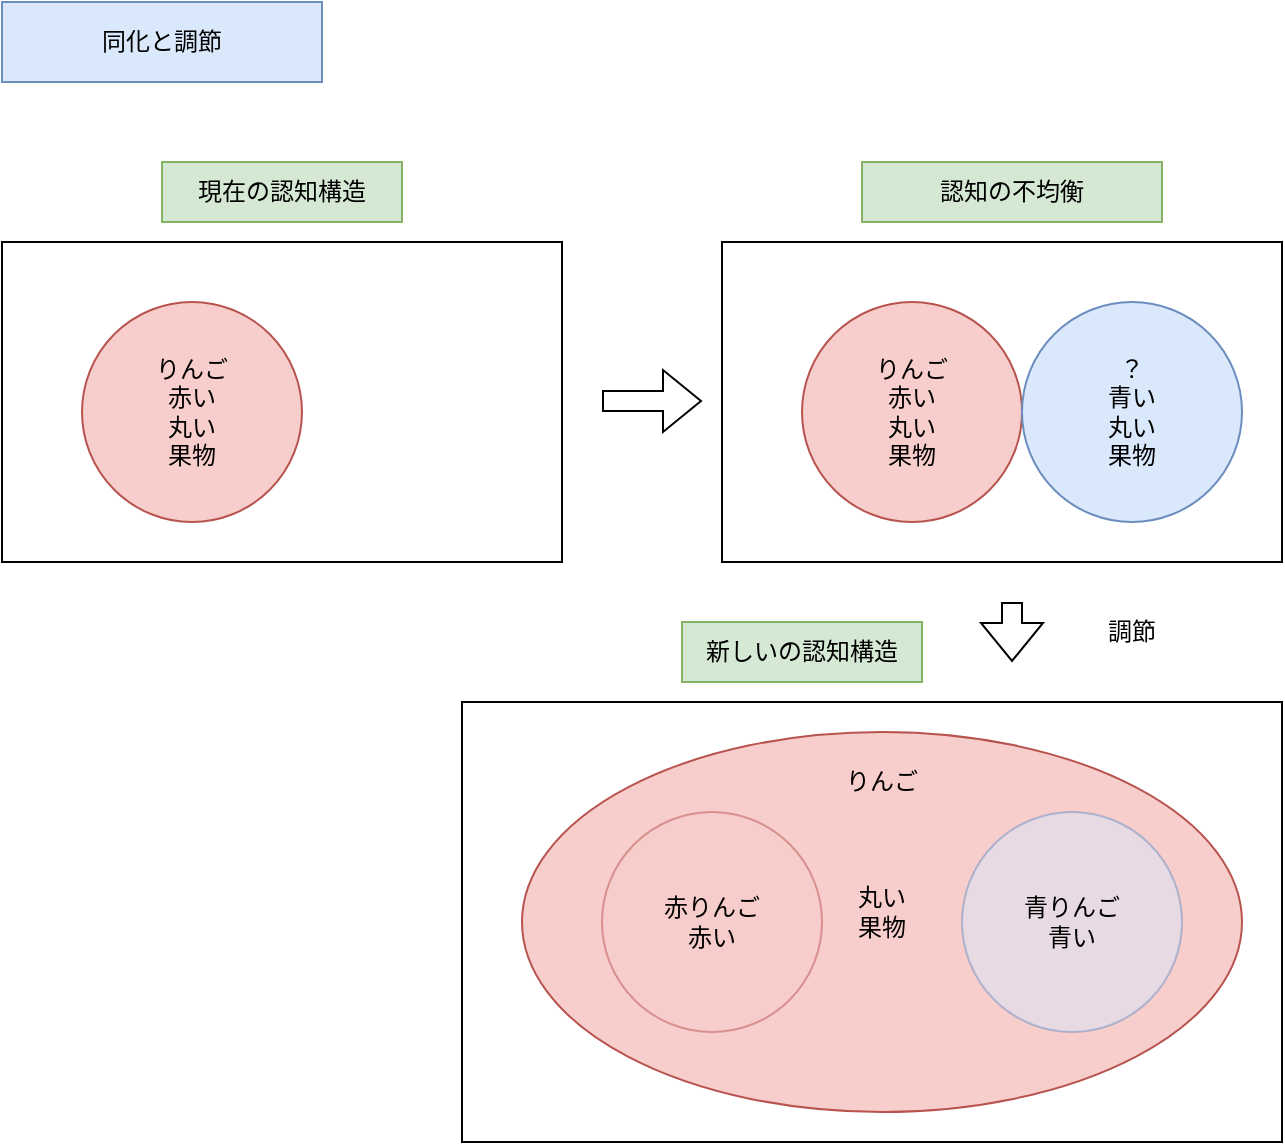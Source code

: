 <mxfile version="27.1.5">
  <diagram name="ページ1" id="7ESHI6MgtEWBiusJCCfv">
    <mxGraphModel dx="1032" dy="796" grid="1" gridSize="10" guides="1" tooltips="1" connect="1" arrows="1" fold="1" page="1" pageScale="1" pageWidth="1654" pageHeight="1169" math="0" shadow="0">
      <root>
        <mxCell id="0" />
        <mxCell id="1" parent="0" />
        <mxCell id="M9u--Z018Lu78wC2jnTl-1" value="同化と調節" style="text;html=1;align=center;verticalAlign=middle;whiteSpace=wrap;rounded=0;fillColor=#dae8fc;strokeColor=#6c8ebf;" vertex="1" parent="1">
          <mxGeometry x="40" y="40" width="160" height="40" as="geometry" />
        </mxCell>
        <mxCell id="M9u--Z018Lu78wC2jnTl-2" value="" style="rounded=0;whiteSpace=wrap;html=1;" vertex="1" parent="1">
          <mxGeometry x="40" y="160" width="280" height="160" as="geometry" />
        </mxCell>
        <mxCell id="M9u--Z018Lu78wC2jnTl-3" value="&lt;div&gt;りんご&lt;/div&gt;赤い&lt;div&gt;丸い&lt;/div&gt;&lt;div&gt;果物&lt;/div&gt;" style="ellipse;whiteSpace=wrap;html=1;aspect=fixed;fillColor=#f8cecc;strokeColor=#b85450;" vertex="1" parent="1">
          <mxGeometry x="80" y="190" width="110" height="110" as="geometry" />
        </mxCell>
        <mxCell id="M9u--Z018Lu78wC2jnTl-4" value="現在の認知構造" style="text;html=1;align=center;verticalAlign=middle;whiteSpace=wrap;rounded=0;fillColor=#d5e8d4;strokeColor=#82b366;" vertex="1" parent="1">
          <mxGeometry x="120" y="120" width="120" height="30" as="geometry" />
        </mxCell>
        <mxCell id="M9u--Z018Lu78wC2jnTl-5" value="" style="shape=flexArrow;endArrow=classic;html=1;rounded=0;" edge="1" parent="1">
          <mxGeometry width="50" height="50" relative="1" as="geometry">
            <mxPoint x="340" y="239.5" as="sourcePoint" />
            <mxPoint x="390" y="239.5" as="targetPoint" />
          </mxGeometry>
        </mxCell>
        <mxCell id="M9u--Z018Lu78wC2jnTl-6" value="" style="rounded=0;whiteSpace=wrap;html=1;" vertex="1" parent="1">
          <mxGeometry x="400" y="160" width="280" height="160" as="geometry" />
        </mxCell>
        <mxCell id="M9u--Z018Lu78wC2jnTl-7" value="&lt;div&gt;りんご&lt;/div&gt;赤い&lt;div&gt;丸い&lt;/div&gt;&lt;div&gt;果物&lt;/div&gt;" style="ellipse;whiteSpace=wrap;html=1;aspect=fixed;fillColor=#f8cecc;strokeColor=#b85450;" vertex="1" parent="1">
          <mxGeometry x="440" y="190" width="110" height="110" as="geometry" />
        </mxCell>
        <mxCell id="M9u--Z018Lu78wC2jnTl-8" value="&lt;div&gt;？&lt;/div&gt;青い&lt;div&gt;丸い&lt;/div&gt;&lt;div&gt;果物&lt;/div&gt;" style="ellipse;whiteSpace=wrap;html=1;aspect=fixed;fillColor=#dae8fc;strokeColor=#6c8ebf;" vertex="1" parent="1">
          <mxGeometry x="550" y="190" width="110" height="110" as="geometry" />
        </mxCell>
        <mxCell id="M9u--Z018Lu78wC2jnTl-9" value="認知の不均衡" style="text;html=1;align=center;verticalAlign=middle;whiteSpace=wrap;rounded=0;fillColor=#d5e8d4;strokeColor=#82b366;" vertex="1" parent="1">
          <mxGeometry x="470" y="120" width="150" height="30" as="geometry" />
        </mxCell>
        <mxCell id="M9u--Z018Lu78wC2jnTl-10" value="" style="rounded=0;whiteSpace=wrap;html=1;" vertex="1" parent="1">
          <mxGeometry x="270" y="390" width="410" height="220" as="geometry" />
        </mxCell>
        <mxCell id="M9u--Z018Lu78wC2jnTl-11" value="" style="shape=flexArrow;endArrow=classic;html=1;rounded=0;" edge="1" parent="1">
          <mxGeometry width="50" height="50" relative="1" as="geometry">
            <mxPoint x="545" y="340" as="sourcePoint" />
            <mxPoint x="545" y="370" as="targetPoint" />
          </mxGeometry>
        </mxCell>
        <mxCell id="M9u--Z018Lu78wC2jnTl-16" value="" style="ellipse;whiteSpace=wrap;html=1;fillColor=#f8cecc;strokeColor=#b85450;" vertex="1" parent="1">
          <mxGeometry x="300" y="405" width="360" height="190" as="geometry" />
        </mxCell>
        <mxCell id="M9u--Z018Lu78wC2jnTl-12" value="&lt;div&gt;赤りんご&lt;/div&gt;赤い" style="ellipse;whiteSpace=wrap;html=1;aspect=fixed;fillColor=#f8cecc;strokeColor=#b85450;opacity=50;" vertex="1" parent="1">
          <mxGeometry x="340" y="445" width="110" height="110" as="geometry" />
        </mxCell>
        <mxCell id="M9u--Z018Lu78wC2jnTl-13" value="&lt;div&gt;青りんご&lt;/div&gt;青い" style="ellipse;whiteSpace=wrap;html=1;aspect=fixed;fillColor=#dae8fc;strokeColor=#6c8ebf;opacity=50;" vertex="1" parent="1">
          <mxGeometry x="520" y="445" width="110" height="110" as="geometry" />
        </mxCell>
        <mxCell id="M9u--Z018Lu78wC2jnTl-14" value="りんご" style="text;html=1;align=center;verticalAlign=middle;whiteSpace=wrap;rounded=0;" vertex="1" parent="1">
          <mxGeometry x="450" y="415" width="60" height="30" as="geometry" />
        </mxCell>
        <mxCell id="M9u--Z018Lu78wC2jnTl-17" value="丸い&lt;div&gt;果物&lt;/div&gt;" style="text;html=1;align=center;verticalAlign=middle;whiteSpace=wrap;rounded=0;" vertex="1" parent="1">
          <mxGeometry x="450" y="480" width="60" height="30" as="geometry" />
        </mxCell>
        <mxCell id="M9u--Z018Lu78wC2jnTl-18" value="新しいの認知構造" style="text;html=1;align=center;verticalAlign=middle;whiteSpace=wrap;rounded=0;fillColor=#d5e8d4;strokeColor=#82b366;" vertex="1" parent="1">
          <mxGeometry x="380" y="350" width="120" height="30" as="geometry" />
        </mxCell>
        <mxCell id="M9u--Z018Lu78wC2jnTl-19" value="調節" style="text;html=1;align=center;verticalAlign=middle;whiteSpace=wrap;rounded=0;" vertex="1" parent="1">
          <mxGeometry x="575" y="340" width="60" height="30" as="geometry" />
        </mxCell>
      </root>
    </mxGraphModel>
  </diagram>
</mxfile>

